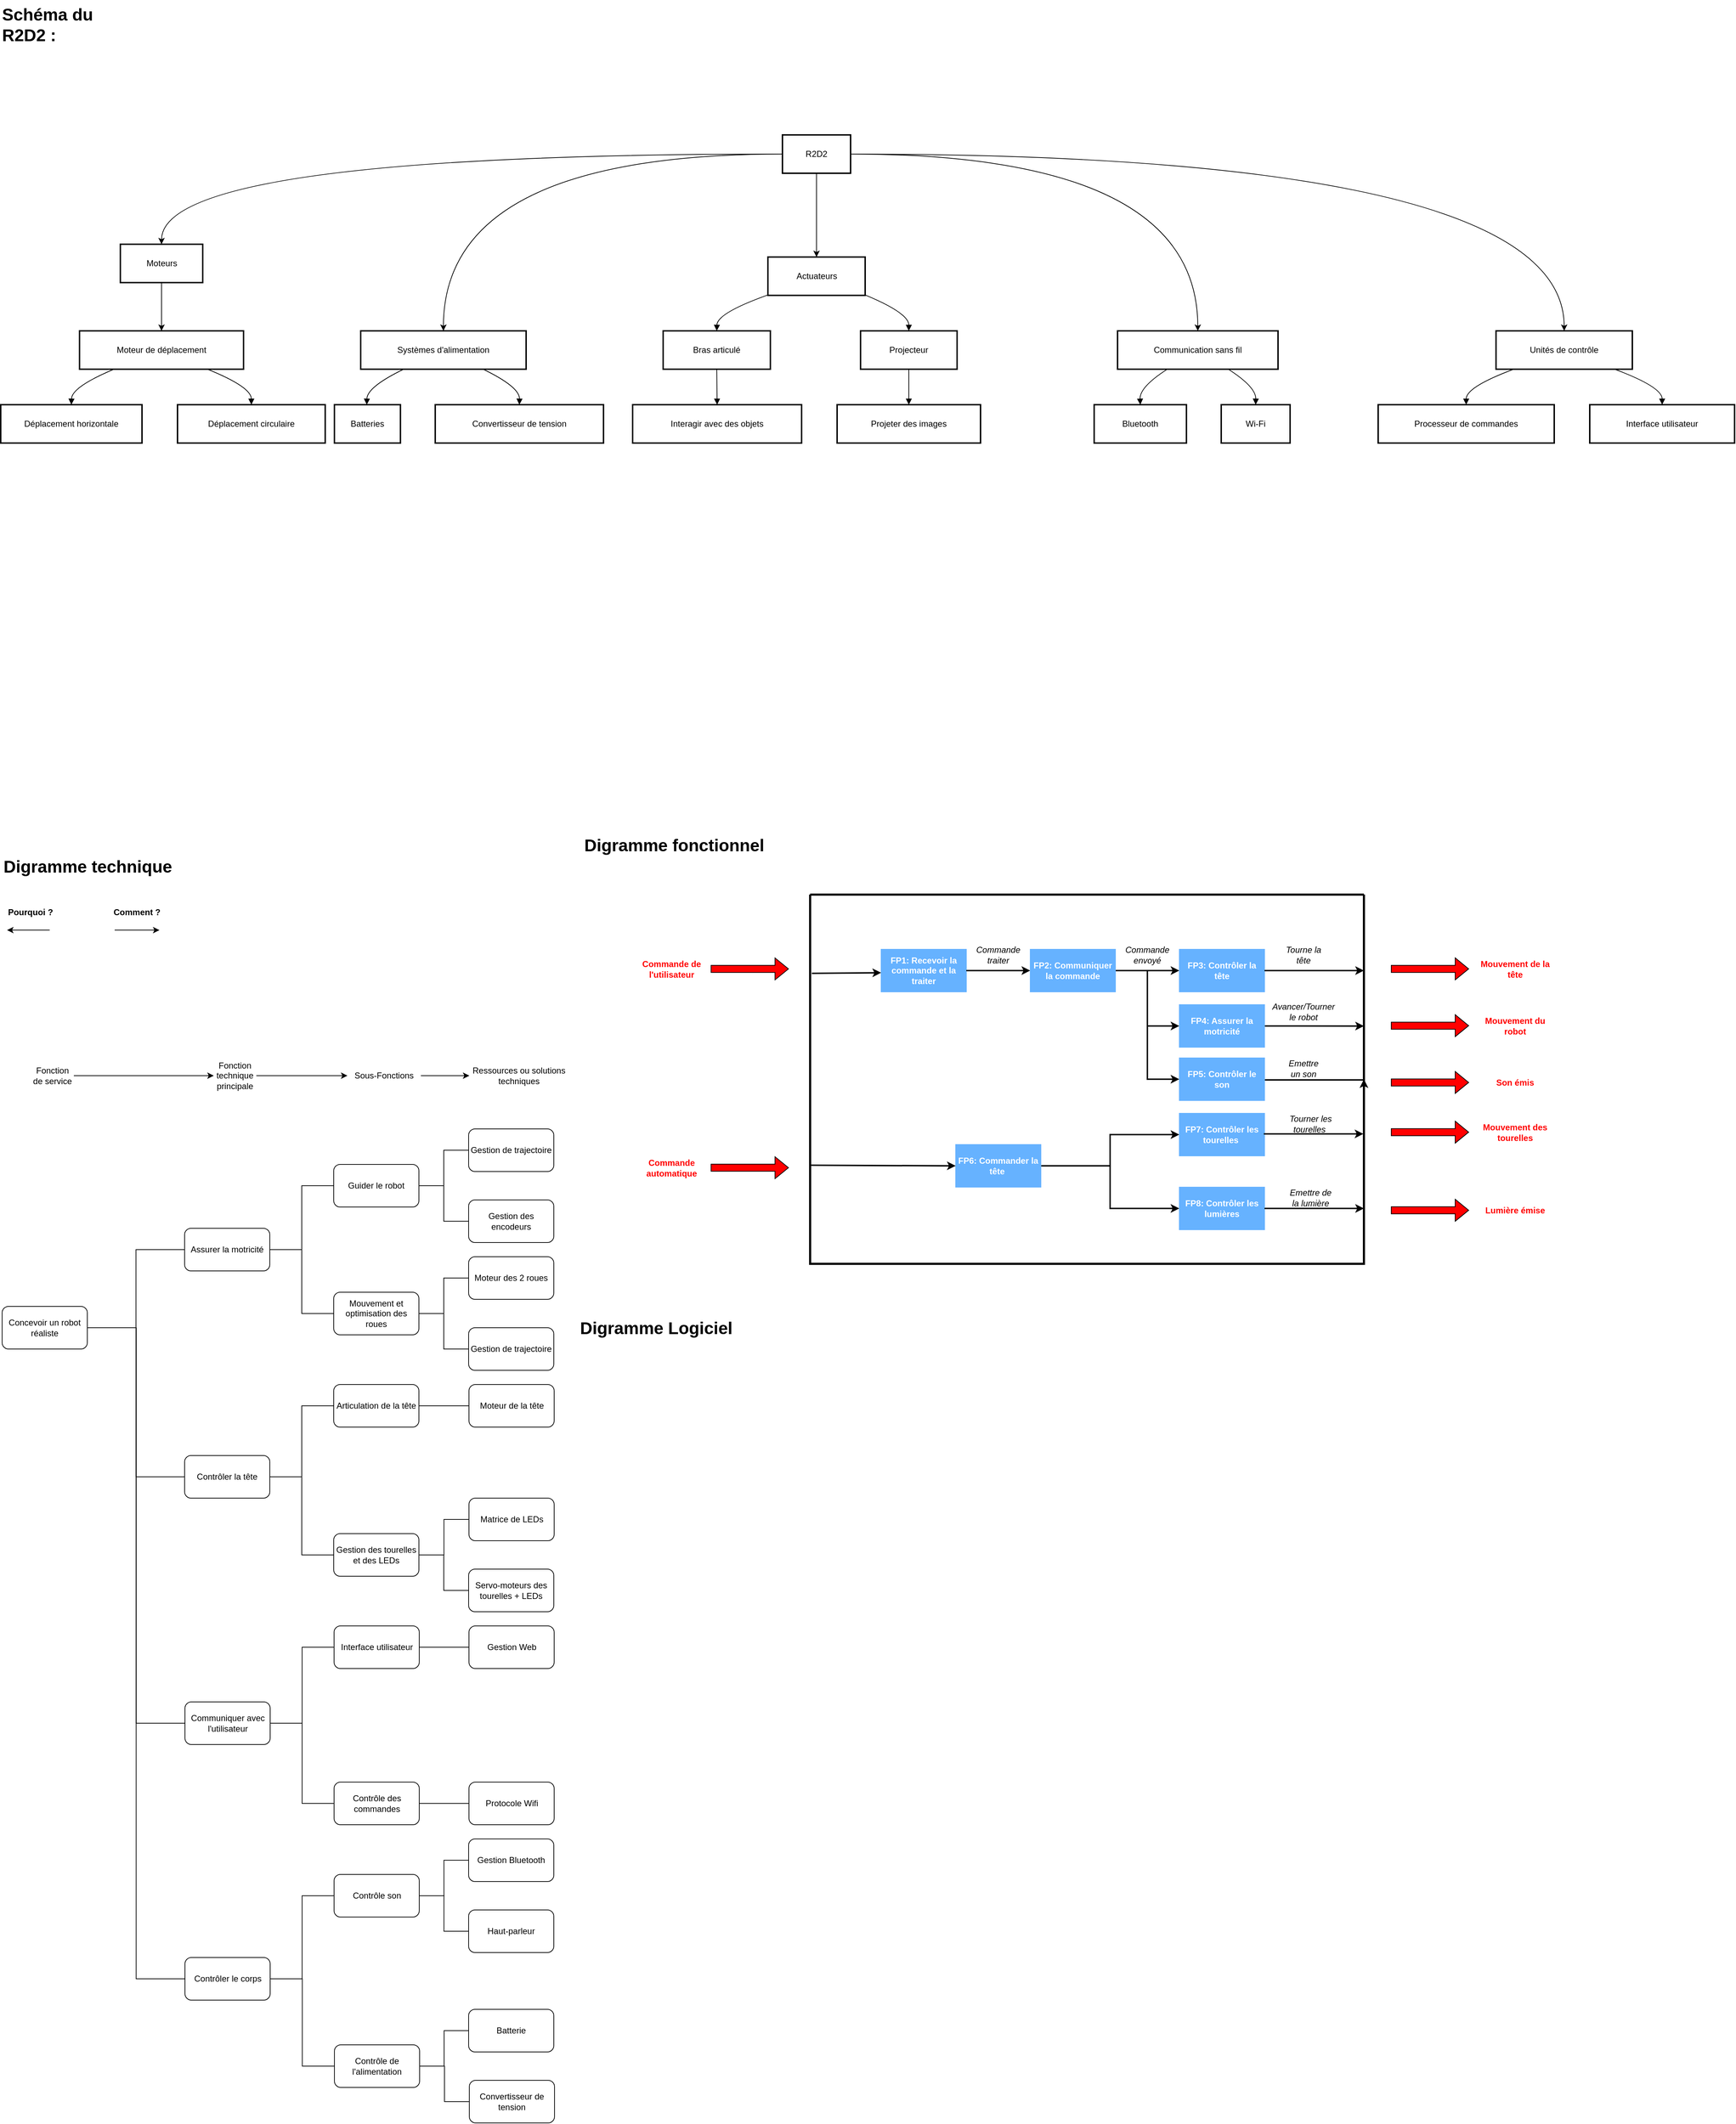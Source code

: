 <mxfile version="26.2.14">
  <diagram name="Page-1" id="GiJyL1RThqXXj9xSuLQo">
    <mxGraphModel dx="7437" dy="4412" grid="1" gridSize="10" guides="1" tooltips="1" connect="1" arrows="1" fold="1" page="1" pageScale="1" pageWidth="827" pageHeight="1169" math="0" shadow="0">
      <root>
        <mxCell id="0" />
        <mxCell id="1" parent="0" />
        <mxCell id="n7fEfE43cdUkVYTY4zOS-65" style="edgeStyle=orthogonalEdgeStyle;rounded=0;orthogonalLoop=1;jettySize=auto;html=1;exitX=0.5;exitY=1;exitDx=0;exitDy=0;entryX=0.5;entryY=0;entryDx=0;entryDy=0;" edge="1" parent="1" source="2" target="7">
          <mxGeometry relative="1" as="geometry" />
        </mxCell>
        <mxCell id="n7fEfE43cdUkVYTY4zOS-68" style="edgeStyle=orthogonalEdgeStyle;rounded=0;orthogonalLoop=1;jettySize=auto;html=1;exitX=0;exitY=0.5;exitDx=0;exitDy=0;entryX=0.5;entryY=0;entryDx=0;entryDy=0;curved=1;" edge="1" parent="1" source="2" target="4">
          <mxGeometry relative="1" as="geometry" />
        </mxCell>
        <mxCell id="n7fEfE43cdUkVYTY4zOS-69" style="edgeStyle=orthogonalEdgeStyle;rounded=0;orthogonalLoop=1;jettySize=auto;html=1;exitX=0;exitY=0.5;exitDx=0;exitDy=0;entryX=0.5;entryY=0;entryDx=0;entryDy=0;curved=1;" edge="1" parent="1" source="2" target="5">
          <mxGeometry relative="1" as="geometry" />
        </mxCell>
        <mxCell id="n7fEfE43cdUkVYTY4zOS-70" style="edgeStyle=orthogonalEdgeStyle;rounded=0;orthogonalLoop=1;jettySize=auto;html=1;exitX=1;exitY=0.5;exitDx=0;exitDy=0;entryX=0.5;entryY=0;entryDx=0;entryDy=0;curved=1;" edge="1" parent="1" source="2" target="28">
          <mxGeometry relative="1" as="geometry" />
        </mxCell>
        <mxCell id="n7fEfE43cdUkVYTY4zOS-72" style="edgeStyle=orthogonalEdgeStyle;rounded=0;orthogonalLoop=1;jettySize=auto;html=1;exitX=1;exitY=0.5;exitDx=0;exitDy=0;entryX=0.5;entryY=0;entryDx=0;entryDy=0;curved=1;" edge="1" parent="1" source="2" target="3">
          <mxGeometry relative="1" as="geometry" />
        </mxCell>
        <mxCell id="2" value="R2D2" style="whiteSpace=wrap;strokeWidth=2;" parent="1" vertex="1">
          <mxGeometry x="1941" y="200" width="96" height="54" as="geometry" />
        </mxCell>
        <mxCell id="3" value="Unités de contrôle" style="whiteSpace=wrap;strokeWidth=2;" parent="1" vertex="1">
          <mxGeometry x="2946" y="476" width="192" height="54" as="geometry" />
        </mxCell>
        <mxCell id="n7fEfE43cdUkVYTY4zOS-67" style="edgeStyle=orthogonalEdgeStyle;rounded=0;orthogonalLoop=1;jettySize=auto;html=1;exitX=0.5;exitY=1;exitDx=0;exitDy=0;entryX=0.5;entryY=0;entryDx=0;entryDy=0;curved=1;" edge="1" parent="1" source="4" target="10">
          <mxGeometry relative="1" as="geometry" />
        </mxCell>
        <mxCell id="4" value="Moteurs" style="whiteSpace=wrap;strokeWidth=2;" parent="1" vertex="1">
          <mxGeometry x="1008.5" y="354" width="116" height="54" as="geometry" />
        </mxCell>
        <mxCell id="5" value="Systèmes d&#39;alimentation" style="whiteSpace=wrap;strokeWidth=2;" parent="1" vertex="1">
          <mxGeometry x="1347" y="476" width="233" height="54" as="geometry" />
        </mxCell>
        <mxCell id="7" value="Actuateurs" style="whiteSpace=wrap;strokeWidth=2;" parent="1" vertex="1">
          <mxGeometry x="1920.5" y="372" width="137" height="54" as="geometry" />
        </mxCell>
        <mxCell id="8" value="Processeur de commandes" style="whiteSpace=wrap;strokeWidth=2;" parent="1" vertex="1">
          <mxGeometry x="2780" y="580" width="248" height="54" as="geometry" />
        </mxCell>
        <mxCell id="9" value="Interface utilisateur" style="whiteSpace=wrap;strokeWidth=2;" parent="1" vertex="1">
          <mxGeometry x="3078" y="580" width="204" height="54" as="geometry" />
        </mxCell>
        <mxCell id="10" value="Moteur de déplacement" style="whiteSpace=wrap;strokeWidth=2;" parent="1" vertex="1">
          <mxGeometry x="951" y="476" width="231" height="54" as="geometry" />
        </mxCell>
        <mxCell id="12" value="Batteries" style="whiteSpace=wrap;strokeWidth=2;" parent="1" vertex="1">
          <mxGeometry x="1310" y="580" width="93" height="54" as="geometry" />
        </mxCell>
        <mxCell id="13" value="Convertisseur de tension" style="whiteSpace=wrap;strokeWidth=2;" parent="1" vertex="1">
          <mxGeometry x="1452" y="580" width="237" height="54" as="geometry" />
        </mxCell>
        <mxCell id="17" value="Bras articulé" style="whiteSpace=wrap;strokeWidth=2;" parent="1" vertex="1">
          <mxGeometry x="1773" y="476" width="151" height="54" as="geometry" />
        </mxCell>
        <mxCell id="18" value="Projecteur" style="whiteSpace=wrap;strokeWidth=2;" parent="1" vertex="1">
          <mxGeometry x="2051" y="476" width="136" height="54" as="geometry" />
        </mxCell>
        <mxCell id="19" value="Déplacement horizontale" style="whiteSpace=wrap;strokeWidth=2;" parent="1" vertex="1">
          <mxGeometry x="840" y="580" width="199" height="54" as="geometry" />
        </mxCell>
        <mxCell id="20" value="Déplacement circulaire" style="whiteSpace=wrap;strokeWidth=2;" parent="1" vertex="1">
          <mxGeometry x="1089" y="580" width="208" height="54" as="geometry" />
        </mxCell>
        <mxCell id="26" value="Interagir avec des objets" style="whiteSpace=wrap;strokeWidth=2;" parent="1" vertex="1">
          <mxGeometry x="1730" y="580" width="238" height="54" as="geometry" />
        </mxCell>
        <mxCell id="27" value="Projeter des images" style="whiteSpace=wrap;strokeWidth=2;" parent="1" vertex="1">
          <mxGeometry x="2018" y="580" width="202" height="54" as="geometry" />
        </mxCell>
        <mxCell id="28" value="Communication sans fil" style="whiteSpace=wrap;strokeWidth=2;" parent="1" vertex="1">
          <mxGeometry x="2413" y="476" width="226" height="54" as="geometry" />
        </mxCell>
        <mxCell id="30" value="Bluetooth" style="whiteSpace=wrap;strokeWidth=2;" parent="1" vertex="1">
          <mxGeometry x="2380" y="580" width="130" height="54" as="geometry" />
        </mxCell>
        <mxCell id="31" value="Wi-Fi" style="whiteSpace=wrap;strokeWidth=2;" parent="1" vertex="1">
          <mxGeometry x="2559" y="580" width="97" height="54" as="geometry" />
        </mxCell>
        <mxCell id="39" value="" style="curved=1;startArrow=none;endArrow=block;exitX=0.13;exitY=1;entryX=0.5;entryY=0;" parent="1" source="3" target="8" edge="1">
          <mxGeometry relative="1" as="geometry">
            <Array as="points">
              <mxPoint x="2904" y="555" />
            </Array>
          </mxGeometry>
        </mxCell>
        <mxCell id="40" value="" style="curved=1;startArrow=none;endArrow=block;exitX=0.87;exitY=1;entryX=0.5;entryY=0;" parent="1" source="3" target="9" edge="1">
          <mxGeometry relative="1" as="geometry">
            <Array as="points">
              <mxPoint x="3180" y="555" />
            </Array>
          </mxGeometry>
        </mxCell>
        <mxCell id="43" value="" style="curved=1;startArrow=none;endArrow=block;exitX=0.26;exitY=1;entryX=0.49;entryY=0;" parent="1" source="5" target="12" edge="1">
          <mxGeometry relative="1" as="geometry">
            <Array as="points">
              <mxPoint x="1356" y="555" />
            </Array>
          </mxGeometry>
        </mxCell>
        <mxCell id="44" value="" style="curved=1;startArrow=none;endArrow=block;exitX=0.74;exitY=1;entryX=0.5;entryY=0;" parent="1" source="5" target="13" edge="1">
          <mxGeometry relative="1" as="geometry">
            <Array as="points">
              <mxPoint x="1571" y="555" />
            </Array>
          </mxGeometry>
        </mxCell>
        <mxCell id="48" value="" style="curved=1;startArrow=none;endArrow=block;exitX=0;exitY=0.99;entryX=0.5;entryY=0;" parent="1" source="7" target="17" edge="1">
          <mxGeometry relative="1" as="geometry">
            <Array as="points">
              <mxPoint x="1849" y="451" />
            </Array>
          </mxGeometry>
        </mxCell>
        <mxCell id="49" value="" style="curved=1;startArrow=none;endArrow=block;exitX=1;exitY=0.99;entryX=0.5;entryY=0;" parent="1" source="7" target="18" edge="1">
          <mxGeometry relative="1" as="geometry">
            <Array as="points">
              <mxPoint x="2119" y="451" />
            </Array>
          </mxGeometry>
        </mxCell>
        <mxCell id="50" value="" style="curved=1;startArrow=none;endArrow=block;exitX=0.21;exitY=1;entryX=0.5;entryY=0;" parent="1" source="10" target="19" edge="1">
          <mxGeometry relative="1" as="geometry">
            <Array as="points">
              <mxPoint x="940" y="555" />
            </Array>
          </mxGeometry>
        </mxCell>
        <mxCell id="51" value="" style="curved=1;startArrow=none;endArrow=block;exitX=0.78;exitY=1;entryX=0.5;entryY=0;" parent="1" source="10" target="20" edge="1">
          <mxGeometry relative="1" as="geometry">
            <Array as="points">
              <mxPoint x="1193" y="555" />
            </Array>
          </mxGeometry>
        </mxCell>
        <mxCell id="57" value="" style="curved=1;startArrow=none;endArrow=block;exitX=0.5;exitY=1;entryX=0.5;entryY=0;" parent="1" source="17" target="26" edge="1">
          <mxGeometry relative="1" as="geometry">
            <Array as="points" />
          </mxGeometry>
        </mxCell>
        <mxCell id="58" value="" style="curved=1;startArrow=none;endArrow=block;exitX=0.5;exitY=1;entryX=0.5;entryY=0;" parent="1" source="18" target="27" edge="1">
          <mxGeometry relative="1" as="geometry">
            <Array as="points" />
          </mxGeometry>
        </mxCell>
        <mxCell id="61" value="" style="curved=1;startArrow=none;endArrow=block;exitX=0.31;exitY=1;entryX=0.5;entryY=0;" parent="1" source="28" target="30" edge="1">
          <mxGeometry relative="1" as="geometry">
            <Array as="points">
              <mxPoint x="2444" y="555" />
            </Array>
          </mxGeometry>
        </mxCell>
        <mxCell id="62" value="" style="curved=1;startArrow=none;endArrow=block;exitX=0.69;exitY=1;entryX=0.5;entryY=0;" parent="1" source="28" target="31" edge="1">
          <mxGeometry relative="1" as="geometry">
            <Array as="points">
              <mxPoint x="2608" y="555" />
            </Array>
          </mxGeometry>
        </mxCell>
        <mxCell id="n7fEfE43cdUkVYTY4zOS-74" value="&lt;h1 style=&quot;margin-top: 0px;&quot;&gt;Schéma du R2D2 :&lt;/h1&gt;" style="text;html=1;whiteSpace=wrap;overflow=hidden;rounded=0;" vertex="1" parent="1">
          <mxGeometry x="840" y="10" width="180" height="120" as="geometry" />
        </mxCell>
        <mxCell id="n7fEfE43cdUkVYTY4zOS-77" style="edgeStyle=orthogonalEdgeStyle;rounded=0;orthogonalLoop=1;jettySize=auto;html=1;exitX=1;exitY=0.5;exitDx=0;exitDy=0;entryX=0;entryY=0.5;entryDx=0;entryDy=0;endArrow=none;startFill=0;" edge="1" parent="1" source="n7fEfE43cdUkVYTY4zOS-76" target="n7fEfE43cdUkVYTY4zOS-78">
          <mxGeometry relative="1" as="geometry">
            <mxPoint x="1059" y="1880" as="targetPoint" />
          </mxGeometry>
        </mxCell>
        <mxCell id="n7fEfE43cdUkVYTY4zOS-76" value="Concevoir un robot réaliste" style="rounded=1;whiteSpace=wrap;html=1;" vertex="1" parent="1">
          <mxGeometry x="842" y="1850" width="120" height="60" as="geometry" />
        </mxCell>
        <mxCell id="n7fEfE43cdUkVYTY4zOS-82" style="edgeStyle=orthogonalEdgeStyle;rounded=0;orthogonalLoop=1;jettySize=auto;html=1;exitX=1;exitY=0.5;exitDx=0;exitDy=0;entryX=0;entryY=0.5;entryDx=0;entryDy=0;endArrow=none;startFill=0;" edge="1" parent="1" source="n7fEfE43cdUkVYTY4zOS-78" target="n7fEfE43cdUkVYTY4zOS-81">
          <mxGeometry relative="1" as="geometry" />
        </mxCell>
        <mxCell id="n7fEfE43cdUkVYTY4zOS-78" value="Assurer la motricité" style="rounded=1;whiteSpace=wrap;html=1;" vertex="1" parent="1">
          <mxGeometry x="1099" y="1740" width="120" height="60" as="geometry" />
        </mxCell>
        <mxCell id="n7fEfE43cdUkVYTY4zOS-110" style="edgeStyle=orthogonalEdgeStyle;rounded=0;orthogonalLoop=1;jettySize=auto;html=1;exitX=1;exitY=0.5;exitDx=0;exitDy=0;entryX=0;entryY=0.5;entryDx=0;entryDy=0;endArrow=none;startFill=0;" edge="1" parent="1" source="n7fEfE43cdUkVYTY4zOS-81" target="n7fEfE43cdUkVYTY4zOS-109">
          <mxGeometry relative="1" as="geometry" />
        </mxCell>
        <mxCell id="n7fEfE43cdUkVYTY4zOS-81" value="Guider le robot" style="rounded=1;whiteSpace=wrap;html=1;" vertex="1" parent="1">
          <mxGeometry x="1309" y="1650" width="120" height="60" as="geometry" />
        </mxCell>
        <mxCell id="n7fEfE43cdUkVYTY4zOS-88" style="edgeStyle=orthogonalEdgeStyle;rounded=0;orthogonalLoop=1;jettySize=auto;html=1;exitX=0;exitY=0.5;exitDx=0;exitDy=0;entryX=1;entryY=0.5;entryDx=0;entryDy=0;endArrow=none;startFill=0;" edge="1" parent="1" source="n7fEfE43cdUkVYTY4zOS-87" target="n7fEfE43cdUkVYTY4zOS-76">
          <mxGeometry relative="1" as="geometry" />
        </mxCell>
        <mxCell id="n7fEfE43cdUkVYTY4zOS-87" value="Contrôler la tête" style="rounded=1;whiteSpace=wrap;html=1;" vertex="1" parent="1">
          <mxGeometry x="1099" y="2060" width="120" height="60" as="geometry" />
        </mxCell>
        <mxCell id="n7fEfE43cdUkVYTY4zOS-90" style="edgeStyle=orthogonalEdgeStyle;rounded=0;orthogonalLoop=1;jettySize=auto;html=1;exitX=0;exitY=0.5;exitDx=0;exitDy=0;entryX=1;entryY=0.5;entryDx=0;entryDy=0;endArrow=none;startFill=0;" edge="1" parent="1" source="n7fEfE43cdUkVYTY4zOS-89" target="n7fEfE43cdUkVYTY4zOS-76">
          <mxGeometry relative="1" as="geometry" />
        </mxCell>
        <mxCell id="n7fEfE43cdUkVYTY4zOS-89" value="Communiquer avec l&#39;utilisateur" style="rounded=1;whiteSpace=wrap;html=1;" vertex="1" parent="1">
          <mxGeometry x="1099.5" y="2407" width="120" height="60" as="geometry" />
        </mxCell>
        <mxCell id="n7fEfE43cdUkVYTY4zOS-92" style="edgeStyle=orthogonalEdgeStyle;rounded=0;orthogonalLoop=1;jettySize=auto;html=1;exitX=0;exitY=0.5;exitDx=0;exitDy=0;entryX=1;entryY=0.5;entryDx=0;entryDy=0;endArrow=none;startFill=0;" edge="1" parent="1" source="n7fEfE43cdUkVYTY4zOS-91" target="n7fEfE43cdUkVYTY4zOS-76">
          <mxGeometry relative="1" as="geometry" />
        </mxCell>
        <mxCell id="n7fEfE43cdUkVYTY4zOS-91" value="Contrôler&amp;nbsp;le corps" style="rounded=1;whiteSpace=wrap;html=1;" vertex="1" parent="1">
          <mxGeometry x="1099.5" y="2767" width="120" height="60" as="geometry" />
        </mxCell>
        <mxCell id="n7fEfE43cdUkVYTY4zOS-95" style="edgeStyle=orthogonalEdgeStyle;rounded=0;orthogonalLoop=1;jettySize=auto;html=1;exitX=0;exitY=0.5;exitDx=0;exitDy=0;entryX=1;entryY=0.5;entryDx=0;entryDy=0;endArrow=none;startFill=0;" edge="1" parent="1" source="n7fEfE43cdUkVYTY4zOS-94" target="n7fEfE43cdUkVYTY4zOS-87">
          <mxGeometry relative="1" as="geometry" />
        </mxCell>
        <mxCell id="n7fEfE43cdUkVYTY4zOS-94" value="Articulation de la tête" style="rounded=1;whiteSpace=wrap;html=1;" vertex="1" parent="1">
          <mxGeometry x="1309" y="1960" width="120" height="60" as="geometry" />
        </mxCell>
        <mxCell id="n7fEfE43cdUkVYTY4zOS-98" style="edgeStyle=orthogonalEdgeStyle;rounded=0;orthogonalLoop=1;jettySize=auto;html=1;exitX=0;exitY=0.5;exitDx=0;exitDy=0;entryX=1;entryY=0.5;entryDx=0;entryDy=0;endArrow=none;startFill=0;" edge="1" parent="1" source="n7fEfE43cdUkVYTY4zOS-97" target="n7fEfE43cdUkVYTY4zOS-78">
          <mxGeometry relative="1" as="geometry" />
        </mxCell>
        <mxCell id="n7fEfE43cdUkVYTY4zOS-97" value="Mouvement et optimisation des roues" style="rounded=1;whiteSpace=wrap;html=1;" vertex="1" parent="1">
          <mxGeometry x="1309" y="1830" width="120" height="60" as="geometry" />
        </mxCell>
        <mxCell id="n7fEfE43cdUkVYTY4zOS-100" style="edgeStyle=orthogonalEdgeStyle;rounded=0;orthogonalLoop=1;jettySize=auto;html=1;exitX=0;exitY=0.5;exitDx=0;exitDy=0;entryX=1;entryY=0.5;entryDx=0;entryDy=0;endArrow=none;startFill=0;" edge="1" parent="1" source="n7fEfE43cdUkVYTY4zOS-99" target="n7fEfE43cdUkVYTY4zOS-87">
          <mxGeometry relative="1" as="geometry" />
        </mxCell>
        <mxCell id="n7fEfE43cdUkVYTY4zOS-99" value="Gestion des tourelles et des LEDs" style="rounded=1;whiteSpace=wrap;html=1;" vertex="1" parent="1">
          <mxGeometry x="1309" y="2170" width="120" height="60" as="geometry" />
        </mxCell>
        <mxCell id="n7fEfE43cdUkVYTY4zOS-102" style="edgeStyle=orthogonalEdgeStyle;rounded=0;orthogonalLoop=1;jettySize=auto;html=1;exitX=0;exitY=0.5;exitDx=0;exitDy=0;entryX=1;entryY=0.5;entryDx=0;entryDy=0;endArrow=none;startFill=0;" edge="1" parent="1" source="n7fEfE43cdUkVYTY4zOS-101" target="n7fEfE43cdUkVYTY4zOS-89">
          <mxGeometry relative="1" as="geometry" />
        </mxCell>
        <mxCell id="n7fEfE43cdUkVYTY4zOS-101" value="Interface utilisateur" style="rounded=1;whiteSpace=wrap;html=1;" vertex="1" parent="1">
          <mxGeometry x="1309.5" y="2300" width="120" height="60" as="geometry" />
        </mxCell>
        <mxCell id="n7fEfE43cdUkVYTY4zOS-104" style="edgeStyle=orthogonalEdgeStyle;rounded=0;orthogonalLoop=1;jettySize=auto;html=1;exitX=0;exitY=0.5;exitDx=0;exitDy=0;entryX=1;entryY=0.5;entryDx=0;entryDy=0;endArrow=none;startFill=0;" edge="1" parent="1" source="n7fEfE43cdUkVYTY4zOS-103" target="n7fEfE43cdUkVYTY4zOS-89">
          <mxGeometry relative="1" as="geometry" />
        </mxCell>
        <mxCell id="n7fEfE43cdUkVYTY4zOS-103" value="Contrôle des commandes" style="rounded=1;whiteSpace=wrap;html=1;" vertex="1" parent="1">
          <mxGeometry x="1309.5" y="2520" width="120" height="60" as="geometry" />
        </mxCell>
        <mxCell id="n7fEfE43cdUkVYTY4zOS-108" style="edgeStyle=orthogonalEdgeStyle;rounded=0;orthogonalLoop=1;jettySize=auto;html=1;exitX=0;exitY=0.5;exitDx=0;exitDy=0;entryX=1;entryY=0.5;entryDx=0;entryDy=0;endArrow=none;startFill=0;" edge="1" parent="1" source="n7fEfE43cdUkVYTY4zOS-105" target="n7fEfE43cdUkVYTY4zOS-91">
          <mxGeometry relative="1" as="geometry" />
        </mxCell>
        <mxCell id="n7fEfE43cdUkVYTY4zOS-105" value="Contrôle de l&#39;alimentation" style="rounded=1;whiteSpace=wrap;html=1;" vertex="1" parent="1">
          <mxGeometry x="1310" y="2890" width="120" height="60" as="geometry" />
        </mxCell>
        <mxCell id="n7fEfE43cdUkVYTY4zOS-107" style="edgeStyle=orthogonalEdgeStyle;rounded=0;orthogonalLoop=1;jettySize=auto;html=1;exitX=0;exitY=0.5;exitDx=0;exitDy=0;entryX=1;entryY=0.5;entryDx=0;entryDy=0;endArrow=none;startFill=0;" edge="1" parent="1" source="n7fEfE43cdUkVYTY4zOS-106" target="n7fEfE43cdUkVYTY4zOS-91">
          <mxGeometry relative="1" as="geometry" />
        </mxCell>
        <mxCell id="n7fEfE43cdUkVYTY4zOS-147" value="" style="edgeStyle=orthogonalEdgeStyle;rounded=0;orthogonalLoop=1;jettySize=auto;html=1;endArrow=none;startFill=0;" edge="1" parent="1" source="n7fEfE43cdUkVYTY4zOS-106" target="n7fEfE43cdUkVYTY4zOS-146">
          <mxGeometry relative="1" as="geometry" />
        </mxCell>
        <mxCell id="n7fEfE43cdUkVYTY4zOS-106" value="Contrôle son" style="rounded=1;whiteSpace=wrap;html=1;" vertex="1" parent="1">
          <mxGeometry x="1309.5" y="2650" width="120" height="60" as="geometry" />
        </mxCell>
        <mxCell id="n7fEfE43cdUkVYTY4zOS-109" value="Gestion de trajectoire" style="rounded=1;whiteSpace=wrap;html=1;" vertex="1" parent="1">
          <mxGeometry x="1499" y="1600" width="120" height="60" as="geometry" />
        </mxCell>
        <mxCell id="n7fEfE43cdUkVYTY4zOS-114" style="edgeStyle=orthogonalEdgeStyle;rounded=0;orthogonalLoop=1;jettySize=auto;html=1;exitX=0;exitY=0.5;exitDx=0;exitDy=0;entryX=1;entryY=0.5;entryDx=0;entryDy=0;endArrow=none;startFill=0;" edge="1" parent="1" source="n7fEfE43cdUkVYTY4zOS-112" target="n7fEfE43cdUkVYTY4zOS-97">
          <mxGeometry relative="1" as="geometry" />
        </mxCell>
        <mxCell id="n7fEfE43cdUkVYTY4zOS-112" value="Moteur des 2 roues" style="rounded=1;whiteSpace=wrap;html=1;" vertex="1" parent="1">
          <mxGeometry x="1499" y="1780" width="120" height="60" as="geometry" />
        </mxCell>
        <mxCell id="n7fEfE43cdUkVYTY4zOS-118" style="edgeStyle=orthogonalEdgeStyle;rounded=0;orthogonalLoop=1;jettySize=auto;html=1;exitX=0;exitY=0.5;exitDx=0;exitDy=0;entryX=1;entryY=0.5;entryDx=0;entryDy=0;endArrow=none;startFill=0;" edge="1" parent="1" source="n7fEfE43cdUkVYTY4zOS-113" target="n7fEfE43cdUkVYTY4zOS-97">
          <mxGeometry relative="1" as="geometry" />
        </mxCell>
        <mxCell id="n7fEfE43cdUkVYTY4zOS-113" value="Gestion de trajectoire" style="rounded=1;whiteSpace=wrap;html=1;" vertex="1" parent="1">
          <mxGeometry x="1499" y="1880" width="120" height="60" as="geometry" />
        </mxCell>
        <mxCell id="n7fEfE43cdUkVYTY4zOS-116" style="edgeStyle=orthogonalEdgeStyle;rounded=0;orthogonalLoop=1;jettySize=auto;html=1;exitX=0;exitY=0.5;exitDx=0;exitDy=0;entryX=1;entryY=0.5;entryDx=0;entryDy=0;endArrow=none;startFill=0;" edge="1" parent="1" source="n7fEfE43cdUkVYTY4zOS-115" target="n7fEfE43cdUkVYTY4zOS-81">
          <mxGeometry relative="1" as="geometry" />
        </mxCell>
        <mxCell id="n7fEfE43cdUkVYTY4zOS-115" value="Gestion des encodeurs" style="rounded=1;whiteSpace=wrap;html=1;" vertex="1" parent="1">
          <mxGeometry x="1499" y="1700" width="120" height="60" as="geometry" />
        </mxCell>
        <mxCell id="n7fEfE43cdUkVYTY4zOS-119" value="&lt;h1 style=&quot;margin-top: 0px;&quot;&gt;Digramme technique&lt;/h1&gt;" style="text;html=1;whiteSpace=wrap;overflow=hidden;rounded=0;" vertex="1" parent="1">
          <mxGeometry x="842" y="1210" width="318" height="120" as="geometry" />
        </mxCell>
        <mxCell id="n7fEfE43cdUkVYTY4zOS-121" value="&lt;b&gt;Pourquoi ?&lt;/b&gt;" style="text;html=1;align=center;verticalAlign=middle;whiteSpace=wrap;rounded=0;" vertex="1" parent="1">
          <mxGeometry x="842" y="1280" width="80" height="30" as="geometry" />
        </mxCell>
        <mxCell id="n7fEfE43cdUkVYTY4zOS-122" value="" style="endArrow=classic;html=1;rounded=0;" edge="1" parent="1">
          <mxGeometry width="50" height="50" relative="1" as="geometry">
            <mxPoint x="909" y="1320" as="sourcePoint" />
            <mxPoint x="849" y="1320" as="targetPoint" />
          </mxGeometry>
        </mxCell>
        <mxCell id="n7fEfE43cdUkVYTY4zOS-123" value="&lt;b&gt;Comment ?&lt;/b&gt;" style="text;html=1;align=center;verticalAlign=middle;whiteSpace=wrap;rounded=0;" vertex="1" parent="1">
          <mxGeometry x="992" y="1280" width="80" height="30" as="geometry" />
        </mxCell>
        <mxCell id="n7fEfE43cdUkVYTY4zOS-124" value="" style="endArrow=classic;html=1;rounded=0;" edge="1" parent="1">
          <mxGeometry width="50" height="50" relative="1" as="geometry">
            <mxPoint x="1000.5" y="1320" as="sourcePoint" />
            <mxPoint x="1063.5" y="1320" as="targetPoint" />
          </mxGeometry>
        </mxCell>
        <mxCell id="n7fEfE43cdUkVYTY4zOS-127" value="" style="edgeStyle=orthogonalEdgeStyle;rounded=0;orthogonalLoop=1;jettySize=auto;html=1;" edge="1" parent="1" source="n7fEfE43cdUkVYTY4zOS-125" target="n7fEfE43cdUkVYTY4zOS-126">
          <mxGeometry relative="1" as="geometry" />
        </mxCell>
        <mxCell id="n7fEfE43cdUkVYTY4zOS-125" value="Fonction de service" style="text;html=1;align=center;verticalAlign=middle;whiteSpace=wrap;rounded=0;" vertex="1" parent="1">
          <mxGeometry x="883" y="1510" width="60" height="30" as="geometry" />
        </mxCell>
        <mxCell id="n7fEfE43cdUkVYTY4zOS-129" value="" style="edgeStyle=orthogonalEdgeStyle;rounded=0;orthogonalLoop=1;jettySize=auto;html=1;" edge="1" parent="1" source="n7fEfE43cdUkVYTY4zOS-126" target="n7fEfE43cdUkVYTY4zOS-128">
          <mxGeometry relative="1" as="geometry" />
        </mxCell>
        <mxCell id="n7fEfE43cdUkVYTY4zOS-126" value="Fonction technique principale" style="text;html=1;align=center;verticalAlign=middle;whiteSpace=wrap;rounded=0;" vertex="1" parent="1">
          <mxGeometry x="1140" y="1510" width="60" height="30" as="geometry" />
        </mxCell>
        <mxCell id="n7fEfE43cdUkVYTY4zOS-131" value="" style="edgeStyle=orthogonalEdgeStyle;rounded=0;orthogonalLoop=1;jettySize=auto;html=1;" edge="1" parent="1" source="n7fEfE43cdUkVYTY4zOS-128" target="n7fEfE43cdUkVYTY4zOS-130">
          <mxGeometry relative="1" as="geometry" />
        </mxCell>
        <mxCell id="n7fEfE43cdUkVYTY4zOS-128" value="Sous-Fonctions" style="text;html=1;align=center;verticalAlign=middle;whiteSpace=wrap;rounded=0;" vertex="1" parent="1">
          <mxGeometry x="1328.25" y="1510" width="103.5" height="30" as="geometry" />
        </mxCell>
        <mxCell id="n7fEfE43cdUkVYTY4zOS-130" value="Ressources ou solutions techniques" style="text;html=1;align=center;verticalAlign=middle;whiteSpace=wrap;rounded=0;" vertex="1" parent="1">
          <mxGeometry x="1500" y="1510" width="140" height="30" as="geometry" />
        </mxCell>
        <mxCell id="n7fEfE43cdUkVYTY4zOS-135" style="edgeStyle=orthogonalEdgeStyle;rounded=0;orthogonalLoop=1;jettySize=auto;html=1;exitX=0;exitY=0.5;exitDx=0;exitDy=0;entryX=1;entryY=0.5;entryDx=0;entryDy=0;endArrow=none;startFill=0;" edge="1" parent="1" source="n7fEfE43cdUkVYTY4zOS-134" target="n7fEfE43cdUkVYTY4zOS-94">
          <mxGeometry relative="1" as="geometry" />
        </mxCell>
        <mxCell id="n7fEfE43cdUkVYTY4zOS-134" value="Moteur de la tête" style="rounded=1;whiteSpace=wrap;html=1;" vertex="1" parent="1">
          <mxGeometry x="1499.5" y="1960" width="120" height="60" as="geometry" />
        </mxCell>
        <mxCell id="n7fEfE43cdUkVYTY4zOS-139" style="edgeStyle=orthogonalEdgeStyle;rounded=0;orthogonalLoop=1;jettySize=auto;html=1;exitX=0;exitY=0.5;exitDx=0;exitDy=0;entryX=1;entryY=0.5;entryDx=0;entryDy=0;endArrow=none;startFill=0;" edge="1" parent="1" source="n7fEfE43cdUkVYTY4zOS-138" target="n7fEfE43cdUkVYTY4zOS-99">
          <mxGeometry relative="1" as="geometry" />
        </mxCell>
        <mxCell id="n7fEfE43cdUkVYTY4zOS-138" value="Matrice de LEDs" style="rounded=1;whiteSpace=wrap;html=1;" vertex="1" parent="1">
          <mxGeometry x="1499.5" y="2120" width="120" height="60" as="geometry" />
        </mxCell>
        <mxCell id="n7fEfE43cdUkVYTY4zOS-141" style="edgeStyle=orthogonalEdgeStyle;rounded=0;orthogonalLoop=1;jettySize=auto;html=1;exitX=0;exitY=0.5;exitDx=0;exitDy=0;entryX=1;entryY=0.5;entryDx=0;entryDy=0;endArrow=none;startFill=0;" edge="1" parent="1" source="n7fEfE43cdUkVYTY4zOS-140" target="n7fEfE43cdUkVYTY4zOS-99">
          <mxGeometry relative="1" as="geometry" />
        </mxCell>
        <mxCell id="n7fEfE43cdUkVYTY4zOS-140" value="Servo-moteurs des tourelles + LEDs" style="rounded=1;whiteSpace=wrap;html=1;" vertex="1" parent="1">
          <mxGeometry x="1499" y="2220" width="120" height="60" as="geometry" />
        </mxCell>
        <mxCell id="n7fEfE43cdUkVYTY4zOS-143" style="edgeStyle=orthogonalEdgeStyle;rounded=0;orthogonalLoop=1;jettySize=auto;html=1;exitX=0;exitY=0.5;exitDx=0;exitDy=0;entryX=1;entryY=0.5;entryDx=0;entryDy=0;endArrow=none;startFill=0;" edge="1" parent="1" source="n7fEfE43cdUkVYTY4zOS-142" target="n7fEfE43cdUkVYTY4zOS-101">
          <mxGeometry relative="1" as="geometry" />
        </mxCell>
        <mxCell id="n7fEfE43cdUkVYTY4zOS-142" value="Gestion Web" style="rounded=1;whiteSpace=wrap;html=1;" vertex="1" parent="1">
          <mxGeometry x="1499.5" y="2300" width="120" height="60" as="geometry" />
        </mxCell>
        <mxCell id="n7fEfE43cdUkVYTY4zOS-145" style="edgeStyle=orthogonalEdgeStyle;rounded=0;orthogonalLoop=1;jettySize=auto;html=1;exitX=0;exitY=0.5;exitDx=0;exitDy=0;entryX=1;entryY=0.5;entryDx=0;entryDy=0;endArrow=none;startFill=0;" edge="1" parent="1" source="n7fEfE43cdUkVYTY4zOS-144" target="n7fEfE43cdUkVYTY4zOS-103">
          <mxGeometry relative="1" as="geometry" />
        </mxCell>
        <mxCell id="n7fEfE43cdUkVYTY4zOS-144" value="Protocole Wifi" style="rounded=1;whiteSpace=wrap;html=1;" vertex="1" parent="1">
          <mxGeometry x="1499.5" y="2520" width="120" height="60" as="geometry" />
        </mxCell>
        <mxCell id="n7fEfE43cdUkVYTY4zOS-146" value="Gestion Bluetooth" style="rounded=1;whiteSpace=wrap;html=1;" vertex="1" parent="1">
          <mxGeometry x="1499" y="2600" width="120" height="60" as="geometry" />
        </mxCell>
        <mxCell id="n7fEfE43cdUkVYTY4zOS-149" style="edgeStyle=orthogonalEdgeStyle;rounded=0;orthogonalLoop=1;jettySize=auto;html=1;exitX=0;exitY=0.5;exitDx=0;exitDy=0;entryX=1;entryY=0.5;entryDx=0;entryDy=0;endArrow=none;startFill=0;" edge="1" parent="1" source="n7fEfE43cdUkVYTY4zOS-148" target="n7fEfE43cdUkVYTY4zOS-106">
          <mxGeometry relative="1" as="geometry" />
        </mxCell>
        <mxCell id="n7fEfE43cdUkVYTY4zOS-148" value="Haut-parleur" style="rounded=1;whiteSpace=wrap;html=1;" vertex="1" parent="1">
          <mxGeometry x="1499" y="2700" width="120" height="60" as="geometry" />
        </mxCell>
        <mxCell id="n7fEfE43cdUkVYTY4zOS-151" style="edgeStyle=orthogonalEdgeStyle;rounded=0;orthogonalLoop=1;jettySize=auto;html=1;exitX=0;exitY=0.5;exitDx=0;exitDy=0;entryX=1;entryY=0.5;entryDx=0;entryDy=0;endArrow=none;startFill=0;" edge="1" parent="1" source="n7fEfE43cdUkVYTY4zOS-150" target="n7fEfE43cdUkVYTY4zOS-105">
          <mxGeometry relative="1" as="geometry" />
        </mxCell>
        <mxCell id="n7fEfE43cdUkVYTY4zOS-150" value="Batterie" style="rounded=1;whiteSpace=wrap;html=1;" vertex="1" parent="1">
          <mxGeometry x="1499" y="2840" width="120" height="60" as="geometry" />
        </mxCell>
        <mxCell id="n7fEfE43cdUkVYTY4zOS-153" style="edgeStyle=orthogonalEdgeStyle;rounded=0;orthogonalLoop=1;jettySize=auto;html=1;exitX=0;exitY=0.5;exitDx=0;exitDy=0;entryX=1;entryY=0.5;entryDx=0;entryDy=0;endArrow=none;startFill=0;" edge="1" parent="1" source="n7fEfE43cdUkVYTY4zOS-152" target="n7fEfE43cdUkVYTY4zOS-105">
          <mxGeometry relative="1" as="geometry" />
        </mxCell>
        <mxCell id="n7fEfE43cdUkVYTY4zOS-152" value="Convertisseur de tension" style="rounded=1;whiteSpace=wrap;html=1;" vertex="1" parent="1">
          <mxGeometry x="1500" y="2940" width="120" height="60" as="geometry" />
        </mxCell>
        <mxCell id="n7fEfE43cdUkVYTY4zOS-154" value="&lt;h1 style=&quot;margin-top: 0px;&quot;&gt;Digramme fonctionnel&lt;/h1&gt;" style="text;html=1;whiteSpace=wrap;overflow=hidden;rounded=0;" vertex="1" parent="1">
          <mxGeometry x="1660" y="1180" width="318" height="120" as="geometry" />
        </mxCell>
        <mxCell id="n7fEfE43cdUkVYTY4zOS-155" value="" style="shape=flexArrow;endArrow=classic;html=1;rounded=0;strokeColor=#000000;fillColor=#FF0000;" edge="1" parent="1">
          <mxGeometry width="50" height="50" relative="1" as="geometry">
            <mxPoint x="1840" y="1374.63" as="sourcePoint" />
            <mxPoint x="1950" y="1374.63" as="targetPoint" />
          </mxGeometry>
        </mxCell>
        <mxCell id="n7fEfE43cdUkVYTY4zOS-156" value="" style="shape=flexArrow;endArrow=classic;html=1;rounded=0;fillColor=#FF0000;" edge="1" parent="1">
          <mxGeometry width="50" height="50" relative="1" as="geometry">
            <mxPoint x="1840" y="1654.63" as="sourcePoint" />
            <mxPoint x="1950" y="1654.63" as="targetPoint" />
          </mxGeometry>
        </mxCell>
        <mxCell id="n7fEfE43cdUkVYTY4zOS-157" value="&lt;font style=&quot;color: rgb(255, 0, 0);&quot;&gt;&lt;b&gt;Commande de l&#39;utilisateur&lt;/b&gt;&lt;/font&gt;" style="text;html=1;align=center;verticalAlign=middle;whiteSpace=wrap;rounded=0;" vertex="1" parent="1">
          <mxGeometry x="1730" y="1360" width="110" height="30" as="geometry" />
        </mxCell>
        <mxCell id="n7fEfE43cdUkVYTY4zOS-160" value="&lt;font style=&quot;color: rgb(255, 0, 0);&quot;&gt;&lt;b&gt;Commande automatique&lt;/b&gt;&lt;/font&gt;" style="text;html=1;align=center;verticalAlign=middle;whiteSpace=wrap;rounded=0;" vertex="1" parent="1">
          <mxGeometry x="1730" y="1640" width="110" height="30" as="geometry" />
        </mxCell>
        <mxCell id="n7fEfE43cdUkVYTY4zOS-164" value="" style="swimlane;startSize=0;strokeWidth=3;" vertex="1" parent="1">
          <mxGeometry x="1980" y="1270" width="780" height="520" as="geometry" />
        </mxCell>
        <mxCell id="n7fEfE43cdUkVYTY4zOS-166" value="&lt;b&gt;&lt;font style=&quot;color: rgb(255, 255, 255);&quot;&gt;FP1: Recevoir la commande et la traiter&lt;/font&gt;&lt;/b&gt;" style="rounded=0;whiteSpace=wrap;html=1;fillColor=#66B2FF;strokeColor=#66B2FF;" vertex="1" parent="n7fEfE43cdUkVYTY4zOS-164">
          <mxGeometry x="100" y="77" width="120" height="60" as="geometry" />
        </mxCell>
        <mxCell id="n7fEfE43cdUkVYTY4zOS-173" style="edgeStyle=orthogonalEdgeStyle;rounded=0;orthogonalLoop=1;jettySize=auto;html=1;exitX=1;exitY=0.5;exitDx=0;exitDy=0;strokeWidth=2;" edge="1" parent="n7fEfE43cdUkVYTY4zOS-164" source="n7fEfE43cdUkVYTY4zOS-166" target="n7fEfE43cdUkVYTY4zOS-172">
          <mxGeometry relative="1" as="geometry">
            <mxPoint x="400.0" y="107" as="sourcePoint" />
          </mxGeometry>
        </mxCell>
        <mxCell id="n7fEfE43cdUkVYTY4zOS-169" value="" style="endArrow=classic;html=1;rounded=0;exitX=0.003;exitY=0.241;exitDx=0;exitDy=0;strokeWidth=2;exitPerimeter=0;" edge="1" parent="n7fEfE43cdUkVYTY4zOS-164">
          <mxGeometry width="50" height="50" relative="1" as="geometry">
            <mxPoint x="2.34" y="110.86" as="sourcePoint" />
            <mxPoint x="100" y="110" as="targetPoint" />
          </mxGeometry>
        </mxCell>
        <mxCell id="n7fEfE43cdUkVYTY4zOS-181" value="" style="edgeStyle=orthogonalEdgeStyle;rounded=0;orthogonalLoop=1;jettySize=auto;html=1;strokeWidth=2;" edge="1" parent="n7fEfE43cdUkVYTY4zOS-164" source="n7fEfE43cdUkVYTY4zOS-172" target="n7fEfE43cdUkVYTY4zOS-180">
          <mxGeometry relative="1" as="geometry" />
        </mxCell>
        <mxCell id="n7fEfE43cdUkVYTY4zOS-188" style="edgeStyle=orthogonalEdgeStyle;rounded=0;orthogonalLoop=1;jettySize=auto;html=1;exitX=1;exitY=0.5;exitDx=0;exitDy=0;entryX=0;entryY=0.5;entryDx=0;entryDy=0;strokeWidth=2;" edge="1" parent="n7fEfE43cdUkVYTY4zOS-164" source="n7fEfE43cdUkVYTY4zOS-172" target="n7fEfE43cdUkVYTY4zOS-187">
          <mxGeometry relative="1" as="geometry" />
        </mxCell>
        <mxCell id="n7fEfE43cdUkVYTY4zOS-198" style="edgeStyle=orthogonalEdgeStyle;rounded=0;orthogonalLoop=1;jettySize=auto;html=1;exitX=1;exitY=0.5;exitDx=0;exitDy=0;entryX=0;entryY=0.5;entryDx=0;entryDy=0;strokeWidth=2;" edge="1" parent="n7fEfE43cdUkVYTY4zOS-164" source="n7fEfE43cdUkVYTY4zOS-172" target="n7fEfE43cdUkVYTY4zOS-194">
          <mxGeometry relative="1" as="geometry" />
        </mxCell>
        <mxCell id="n7fEfE43cdUkVYTY4zOS-172" value="&lt;b&gt;&lt;font style=&quot;color: rgb(255, 255, 255);&quot;&gt;FP2: Communiquer la commande&lt;/font&gt;&lt;/b&gt;" style="rounded=0;whiteSpace=wrap;html=1;strokeColor=#66B2FF;fillColor=#66B2FF;" vertex="1" parent="n7fEfE43cdUkVYTY4zOS-164">
          <mxGeometry x="310" y="77" width="120" height="60" as="geometry" />
        </mxCell>
        <mxCell id="n7fEfE43cdUkVYTY4zOS-175" value="&lt;i&gt;Commande traiter&lt;/i&gt;" style="text;html=1;align=center;verticalAlign=middle;whiteSpace=wrap;rounded=0;" vertex="1" parent="n7fEfE43cdUkVYTY4zOS-164">
          <mxGeometry x="230" y="70" width="70" height="30" as="geometry" />
        </mxCell>
        <mxCell id="n7fEfE43cdUkVYTY4zOS-180" value="&lt;b&gt;&lt;font style=&quot;color: rgb(255, 255, 255);&quot;&gt;FP3: Contrôler la tête&lt;/font&gt;&lt;/b&gt;" style="rounded=0;whiteSpace=wrap;html=1;strokeColor=#66B2FF;fillColor=#66B2FF;" vertex="1" parent="n7fEfE43cdUkVYTY4zOS-164">
          <mxGeometry x="520" y="77" width="120" height="60" as="geometry" />
        </mxCell>
        <mxCell id="n7fEfE43cdUkVYTY4zOS-182" value="&lt;i&gt;Commande envoyé&lt;/i&gt;" style="text;html=1;align=center;verticalAlign=middle;whiteSpace=wrap;rounded=0;" vertex="1" parent="n7fEfE43cdUkVYTY4zOS-164">
          <mxGeometry x="440" y="70" width="70" height="30" as="geometry" />
        </mxCell>
        <mxCell id="n7fEfE43cdUkVYTY4zOS-191" style="edgeStyle=orthogonalEdgeStyle;rounded=0;orthogonalLoop=1;jettySize=auto;html=1;exitX=1;exitY=0.5;exitDx=0;exitDy=0;entryX=1;entryY=0.356;entryDx=0;entryDy=0;strokeWidth=2;entryPerimeter=0;" edge="1" parent="n7fEfE43cdUkVYTY4zOS-164" source="n7fEfE43cdUkVYTY4zOS-187" target="n7fEfE43cdUkVYTY4zOS-164">
          <mxGeometry relative="1" as="geometry">
            <mxPoint x="750" y="185" as="targetPoint" />
            <Array as="points">
              <mxPoint x="680" y="185" />
              <mxPoint x="680" y="185" />
            </Array>
          </mxGeometry>
        </mxCell>
        <mxCell id="n7fEfE43cdUkVYTY4zOS-187" value="&lt;b&gt;&lt;font style=&quot;color: rgb(255, 255, 255);&quot;&gt;FP4: Assurer la motricité&lt;/font&gt;&lt;/b&gt;" style="rounded=0;whiteSpace=wrap;html=1;strokeColor=#66B2FF;fillColor=#66B2FF;" vertex="1" parent="n7fEfE43cdUkVYTY4zOS-164">
          <mxGeometry x="520" y="155" width="120" height="60" as="geometry" />
        </mxCell>
        <mxCell id="n7fEfE43cdUkVYTY4zOS-192" value="&lt;i&gt;Tourne la tête&lt;/i&gt;" style="text;html=1;align=center;verticalAlign=middle;whiteSpace=wrap;rounded=0;" vertex="1" parent="n7fEfE43cdUkVYTY4zOS-164">
          <mxGeometry x="660" y="70" width="70" height="30" as="geometry" />
        </mxCell>
        <mxCell id="n7fEfE43cdUkVYTY4zOS-193" value="&lt;font style=&quot;color: rgb(0, 0, 0);&quot;&gt;&lt;i&gt;Avancer/Tourner le robot&lt;/i&gt;&lt;/font&gt;" style="text;html=1;align=center;verticalAlign=middle;whiteSpace=wrap;rounded=0;" vertex="1" parent="n7fEfE43cdUkVYTY4zOS-164">
          <mxGeometry x="665" y="150" width="60" height="30" as="geometry" />
        </mxCell>
        <mxCell id="n7fEfE43cdUkVYTY4zOS-200" style="edgeStyle=orthogonalEdgeStyle;rounded=0;orthogonalLoop=1;jettySize=auto;html=1;exitX=1;exitY=0.5;exitDx=0;exitDy=0;entryX=1;entryY=0.5;entryDx=0;entryDy=0;strokeWidth=2;" edge="1" parent="n7fEfE43cdUkVYTY4zOS-164" source="n7fEfE43cdUkVYTY4zOS-194" target="n7fEfE43cdUkVYTY4zOS-164">
          <mxGeometry relative="1" as="geometry">
            <mxPoint x="750" y="260.5" as="targetPoint" />
            <Array as="points">
              <mxPoint x="780" y="261" />
            </Array>
          </mxGeometry>
        </mxCell>
        <mxCell id="n7fEfE43cdUkVYTY4zOS-194" value="&lt;b&gt;&lt;font style=&quot;color: rgb(255, 255, 255);&quot;&gt;FP5: Contrôler le son&lt;/font&gt;&lt;/b&gt;" style="rounded=0;whiteSpace=wrap;html=1;strokeColor=#66B2FF;fillColor=#66B2FF;" vertex="1" parent="n7fEfE43cdUkVYTY4zOS-164">
          <mxGeometry x="520" y="230" width="120" height="60" as="geometry" />
        </mxCell>
        <mxCell id="n7fEfE43cdUkVYTY4zOS-203" value="&lt;font style=&quot;color: rgb(0, 0, 0);&quot;&gt;&lt;i&gt;Emettre un son&lt;/i&gt;&lt;/font&gt;" style="text;html=1;align=center;verticalAlign=middle;whiteSpace=wrap;rounded=0;" vertex="1" parent="n7fEfE43cdUkVYTY4zOS-164">
          <mxGeometry x="665" y="230" width="60" height="30" as="geometry" />
        </mxCell>
        <mxCell id="n7fEfE43cdUkVYTY4zOS-209" style="edgeStyle=orthogonalEdgeStyle;rounded=0;orthogonalLoop=1;jettySize=auto;html=1;exitX=1;exitY=0.5;exitDx=0;exitDy=0;entryX=0;entryY=0.5;entryDx=0;entryDy=0;strokeWidth=2;" edge="1" parent="n7fEfE43cdUkVYTY4zOS-164" source="n7fEfE43cdUkVYTY4zOS-204" target="n7fEfE43cdUkVYTY4zOS-206">
          <mxGeometry relative="1" as="geometry" />
        </mxCell>
        <mxCell id="n7fEfE43cdUkVYTY4zOS-211" style="edgeStyle=orthogonalEdgeStyle;rounded=0;orthogonalLoop=1;jettySize=auto;html=1;exitX=1;exitY=0.5;exitDx=0;exitDy=0;entryX=0;entryY=0.5;entryDx=0;entryDy=0;strokeWidth=2;" edge="1" parent="n7fEfE43cdUkVYTY4zOS-164" source="n7fEfE43cdUkVYTY4zOS-204" target="n7fEfE43cdUkVYTY4zOS-210">
          <mxGeometry relative="1" as="geometry" />
        </mxCell>
        <mxCell id="n7fEfE43cdUkVYTY4zOS-204" value="&lt;b&gt;&lt;font style=&quot;color: rgb(255, 255, 255);&quot;&gt;FP6: Commander la tête&amp;nbsp;&lt;/font&gt;&lt;/b&gt;" style="rounded=0;whiteSpace=wrap;html=1;strokeColor=#66B2FF;fillColor=#66B2FF;" vertex="1" parent="n7fEfE43cdUkVYTY4zOS-164">
          <mxGeometry x="205" y="352" width="120" height="60" as="geometry" />
        </mxCell>
        <mxCell id="n7fEfE43cdUkVYTY4zOS-205" value="" style="endArrow=classic;html=1;rounded=0;exitX=0.002;exitY=0.733;exitDx=0;exitDy=0;entryX=0;entryY=0.5;entryDx=0;entryDy=0;strokeWidth=2;exitPerimeter=0;" edge="1" parent="n7fEfE43cdUkVYTY4zOS-164" source="n7fEfE43cdUkVYTY4zOS-164" target="n7fEfE43cdUkVYTY4zOS-204">
          <mxGeometry width="50" height="50" relative="1" as="geometry">
            <mxPoint x="10" y="123" as="sourcePoint" />
            <mxPoint x="111" y="122" as="targetPoint" />
          </mxGeometry>
        </mxCell>
        <mxCell id="n7fEfE43cdUkVYTY4zOS-206" value="&lt;b&gt;&lt;font style=&quot;color: rgb(255, 255, 255);&quot;&gt;FP7: Contrôler les tourelles&amp;nbsp;&lt;/font&gt;&lt;/b&gt;" style="rounded=0;whiteSpace=wrap;html=1;strokeColor=#66B2FF;fillColor=#66B2FF;" vertex="1" parent="n7fEfE43cdUkVYTY4zOS-164">
          <mxGeometry x="520" y="308" width="120" height="60" as="geometry" />
        </mxCell>
        <mxCell id="n7fEfE43cdUkVYTY4zOS-208" style="edgeStyle=orthogonalEdgeStyle;rounded=0;orthogonalLoop=1;jettySize=auto;html=1;exitX=1;exitY=0.5;exitDx=0;exitDy=0;strokeWidth=2;" edge="1" parent="n7fEfE43cdUkVYTY4zOS-164" source="n7fEfE43cdUkVYTY4zOS-180">
          <mxGeometry relative="1" as="geometry">
            <mxPoint x="780" y="107" as="targetPoint" />
            <Array as="points">
              <mxPoint x="680" y="107" />
              <mxPoint x="680" y="107" />
            </Array>
          </mxGeometry>
        </mxCell>
        <mxCell id="n7fEfE43cdUkVYTY4zOS-210" value="&lt;b&gt;&lt;font style=&quot;color: rgb(255, 255, 255);&quot;&gt;FP8: Contrôler les lumières&lt;/font&gt;&lt;/b&gt;" style="rounded=0;whiteSpace=wrap;html=1;strokeColor=#66B2FF;fillColor=#66B2FF;" vertex="1" parent="n7fEfE43cdUkVYTY4zOS-164">
          <mxGeometry x="520" y="412" width="120" height="60" as="geometry" />
        </mxCell>
        <mxCell id="n7fEfE43cdUkVYTY4zOS-212" style="edgeStyle=orthogonalEdgeStyle;rounded=0;orthogonalLoop=1;jettySize=auto;html=1;exitX=1;exitY=0.5;exitDx=0;exitDy=0;entryX=0.999;entryY=0.648;entryDx=0;entryDy=0;entryPerimeter=0;strokeWidth=2;" edge="1" parent="n7fEfE43cdUkVYTY4zOS-164" source="n7fEfE43cdUkVYTY4zOS-206" target="n7fEfE43cdUkVYTY4zOS-164">
          <mxGeometry relative="1" as="geometry">
            <Array as="points">
              <mxPoint x="640" y="337" />
            </Array>
          </mxGeometry>
        </mxCell>
        <mxCell id="n7fEfE43cdUkVYTY4zOS-215" style="edgeStyle=orthogonalEdgeStyle;rounded=0;orthogonalLoop=1;jettySize=auto;html=1;exitX=1;exitY=0.5;exitDx=0;exitDy=0;strokeWidth=2;" edge="1" parent="n7fEfE43cdUkVYTY4zOS-164" source="n7fEfE43cdUkVYTY4zOS-210">
          <mxGeometry relative="1" as="geometry">
            <mxPoint x="780" y="442" as="targetPoint" />
            <Array as="points">
              <mxPoint x="780" y="442" />
            </Array>
          </mxGeometry>
        </mxCell>
        <mxCell id="n7fEfE43cdUkVYTY4zOS-218" value="&lt;i&gt;Tourner les tourelles&amp;nbsp;&lt;/i&gt;" style="text;html=1;align=center;verticalAlign=middle;whiteSpace=wrap;rounded=0;" vertex="1" parent="n7fEfE43cdUkVYTY4zOS-164">
          <mxGeometry x="670" y="308" width="70" height="30" as="geometry" />
        </mxCell>
        <mxCell id="n7fEfE43cdUkVYTY4zOS-219" value="&lt;i&gt;Emettre de la lumière&lt;/i&gt;" style="text;html=1;align=center;verticalAlign=middle;whiteSpace=wrap;rounded=0;" vertex="1" parent="n7fEfE43cdUkVYTY4zOS-164">
          <mxGeometry x="670" y="412" width="70" height="30" as="geometry" />
        </mxCell>
        <mxCell id="n7fEfE43cdUkVYTY4zOS-178" value="" style="shape=flexArrow;endArrow=classic;html=1;rounded=0;strokeColor=#000000;fillColor=#FF0000;" edge="1" parent="1">
          <mxGeometry width="50" height="50" relative="1" as="geometry">
            <mxPoint x="2798" y="1374.57" as="sourcePoint" />
            <mxPoint x="2908" y="1374.57" as="targetPoint" />
          </mxGeometry>
        </mxCell>
        <mxCell id="n7fEfE43cdUkVYTY4zOS-179" value="&lt;font color=&quot;#ff0000&quot;&gt;&lt;b&gt;Mouvement de la tête&lt;/b&gt;&lt;/font&gt;" style="text;html=1;align=center;verticalAlign=middle;whiteSpace=wrap;rounded=0;" vertex="1" parent="1">
          <mxGeometry x="2918" y="1360" width="110" height="30" as="geometry" />
        </mxCell>
        <mxCell id="n7fEfE43cdUkVYTY4zOS-189" value="" style="shape=flexArrow;endArrow=classic;html=1;rounded=0;strokeColor=#000000;fillColor=#FF0000;" edge="1" parent="1">
          <mxGeometry width="50" height="50" relative="1" as="geometry">
            <mxPoint x="2798" y="1454.57" as="sourcePoint" />
            <mxPoint x="2908" y="1454.57" as="targetPoint" />
          </mxGeometry>
        </mxCell>
        <mxCell id="n7fEfE43cdUkVYTY4zOS-190" value="&lt;font color=&quot;#ff0000&quot;&gt;&lt;b&gt;Mouvement du robot&lt;/b&gt;&lt;/font&gt;" style="text;html=1;align=center;verticalAlign=middle;whiteSpace=wrap;rounded=0;" vertex="1" parent="1">
          <mxGeometry x="2918" y="1440" width="110" height="30" as="geometry" />
        </mxCell>
        <mxCell id="n7fEfE43cdUkVYTY4zOS-201" value="" style="shape=flexArrow;endArrow=classic;html=1;rounded=0;strokeColor=#000000;fillColor=#FF0000;" edge="1" parent="1">
          <mxGeometry width="50" height="50" relative="1" as="geometry">
            <mxPoint x="2798" y="1534.57" as="sourcePoint" />
            <mxPoint x="2908" y="1534.57" as="targetPoint" />
          </mxGeometry>
        </mxCell>
        <mxCell id="n7fEfE43cdUkVYTY4zOS-202" value="&lt;font color=&quot;#ff0000&quot;&gt;&lt;b&gt;Son émis&lt;/b&gt;&lt;/font&gt;" style="text;html=1;align=center;verticalAlign=middle;whiteSpace=wrap;rounded=0;" vertex="1" parent="1">
          <mxGeometry x="2918" y="1520" width="110" height="30" as="geometry" />
        </mxCell>
        <mxCell id="n7fEfE43cdUkVYTY4zOS-213" value="" style="shape=flexArrow;endArrow=classic;html=1;rounded=0;strokeColor=#000000;fillColor=#FF0000;" edge="1" parent="1">
          <mxGeometry width="50" height="50" relative="1" as="geometry">
            <mxPoint x="2798" y="1604.57" as="sourcePoint" />
            <mxPoint x="2908" y="1604.57" as="targetPoint" />
          </mxGeometry>
        </mxCell>
        <mxCell id="n7fEfE43cdUkVYTY4zOS-214" value="&lt;font color=&quot;#ff0000&quot;&gt;&lt;b&gt;Mouvement des tourelles&lt;/b&gt;&lt;/font&gt;" style="text;html=1;align=center;verticalAlign=middle;whiteSpace=wrap;rounded=0;" vertex="1" parent="1">
          <mxGeometry x="2918" y="1590" width="110" height="30" as="geometry" />
        </mxCell>
        <mxCell id="n7fEfE43cdUkVYTY4zOS-216" value="" style="shape=flexArrow;endArrow=classic;html=1;rounded=0;strokeColor=#000000;fillColor=#FF0000;" edge="1" parent="1">
          <mxGeometry width="50" height="50" relative="1" as="geometry">
            <mxPoint x="2798" y="1714.57" as="sourcePoint" />
            <mxPoint x="2908" y="1714.57" as="targetPoint" />
          </mxGeometry>
        </mxCell>
        <mxCell id="n7fEfE43cdUkVYTY4zOS-217" value="&lt;font color=&quot;#ff0000&quot;&gt;&lt;b&gt;Lumière émise&lt;/b&gt;&lt;/font&gt;" style="text;html=1;align=center;verticalAlign=middle;whiteSpace=wrap;rounded=0;" vertex="1" parent="1">
          <mxGeometry x="2918" y="1700" width="110" height="30" as="geometry" />
        </mxCell>
        <mxCell id="n7fEfE43cdUkVYTY4zOS-220" value="&lt;h1 style=&quot;margin-top: 0px;&quot;&gt;Digramme Logiciel&lt;/h1&gt;" style="text;html=1;whiteSpace=wrap;overflow=hidden;rounded=0;" vertex="1" parent="1">
          <mxGeometry x="1654" y="1860" width="318" height="120" as="geometry" />
        </mxCell>
      </root>
    </mxGraphModel>
  </diagram>
</mxfile>
